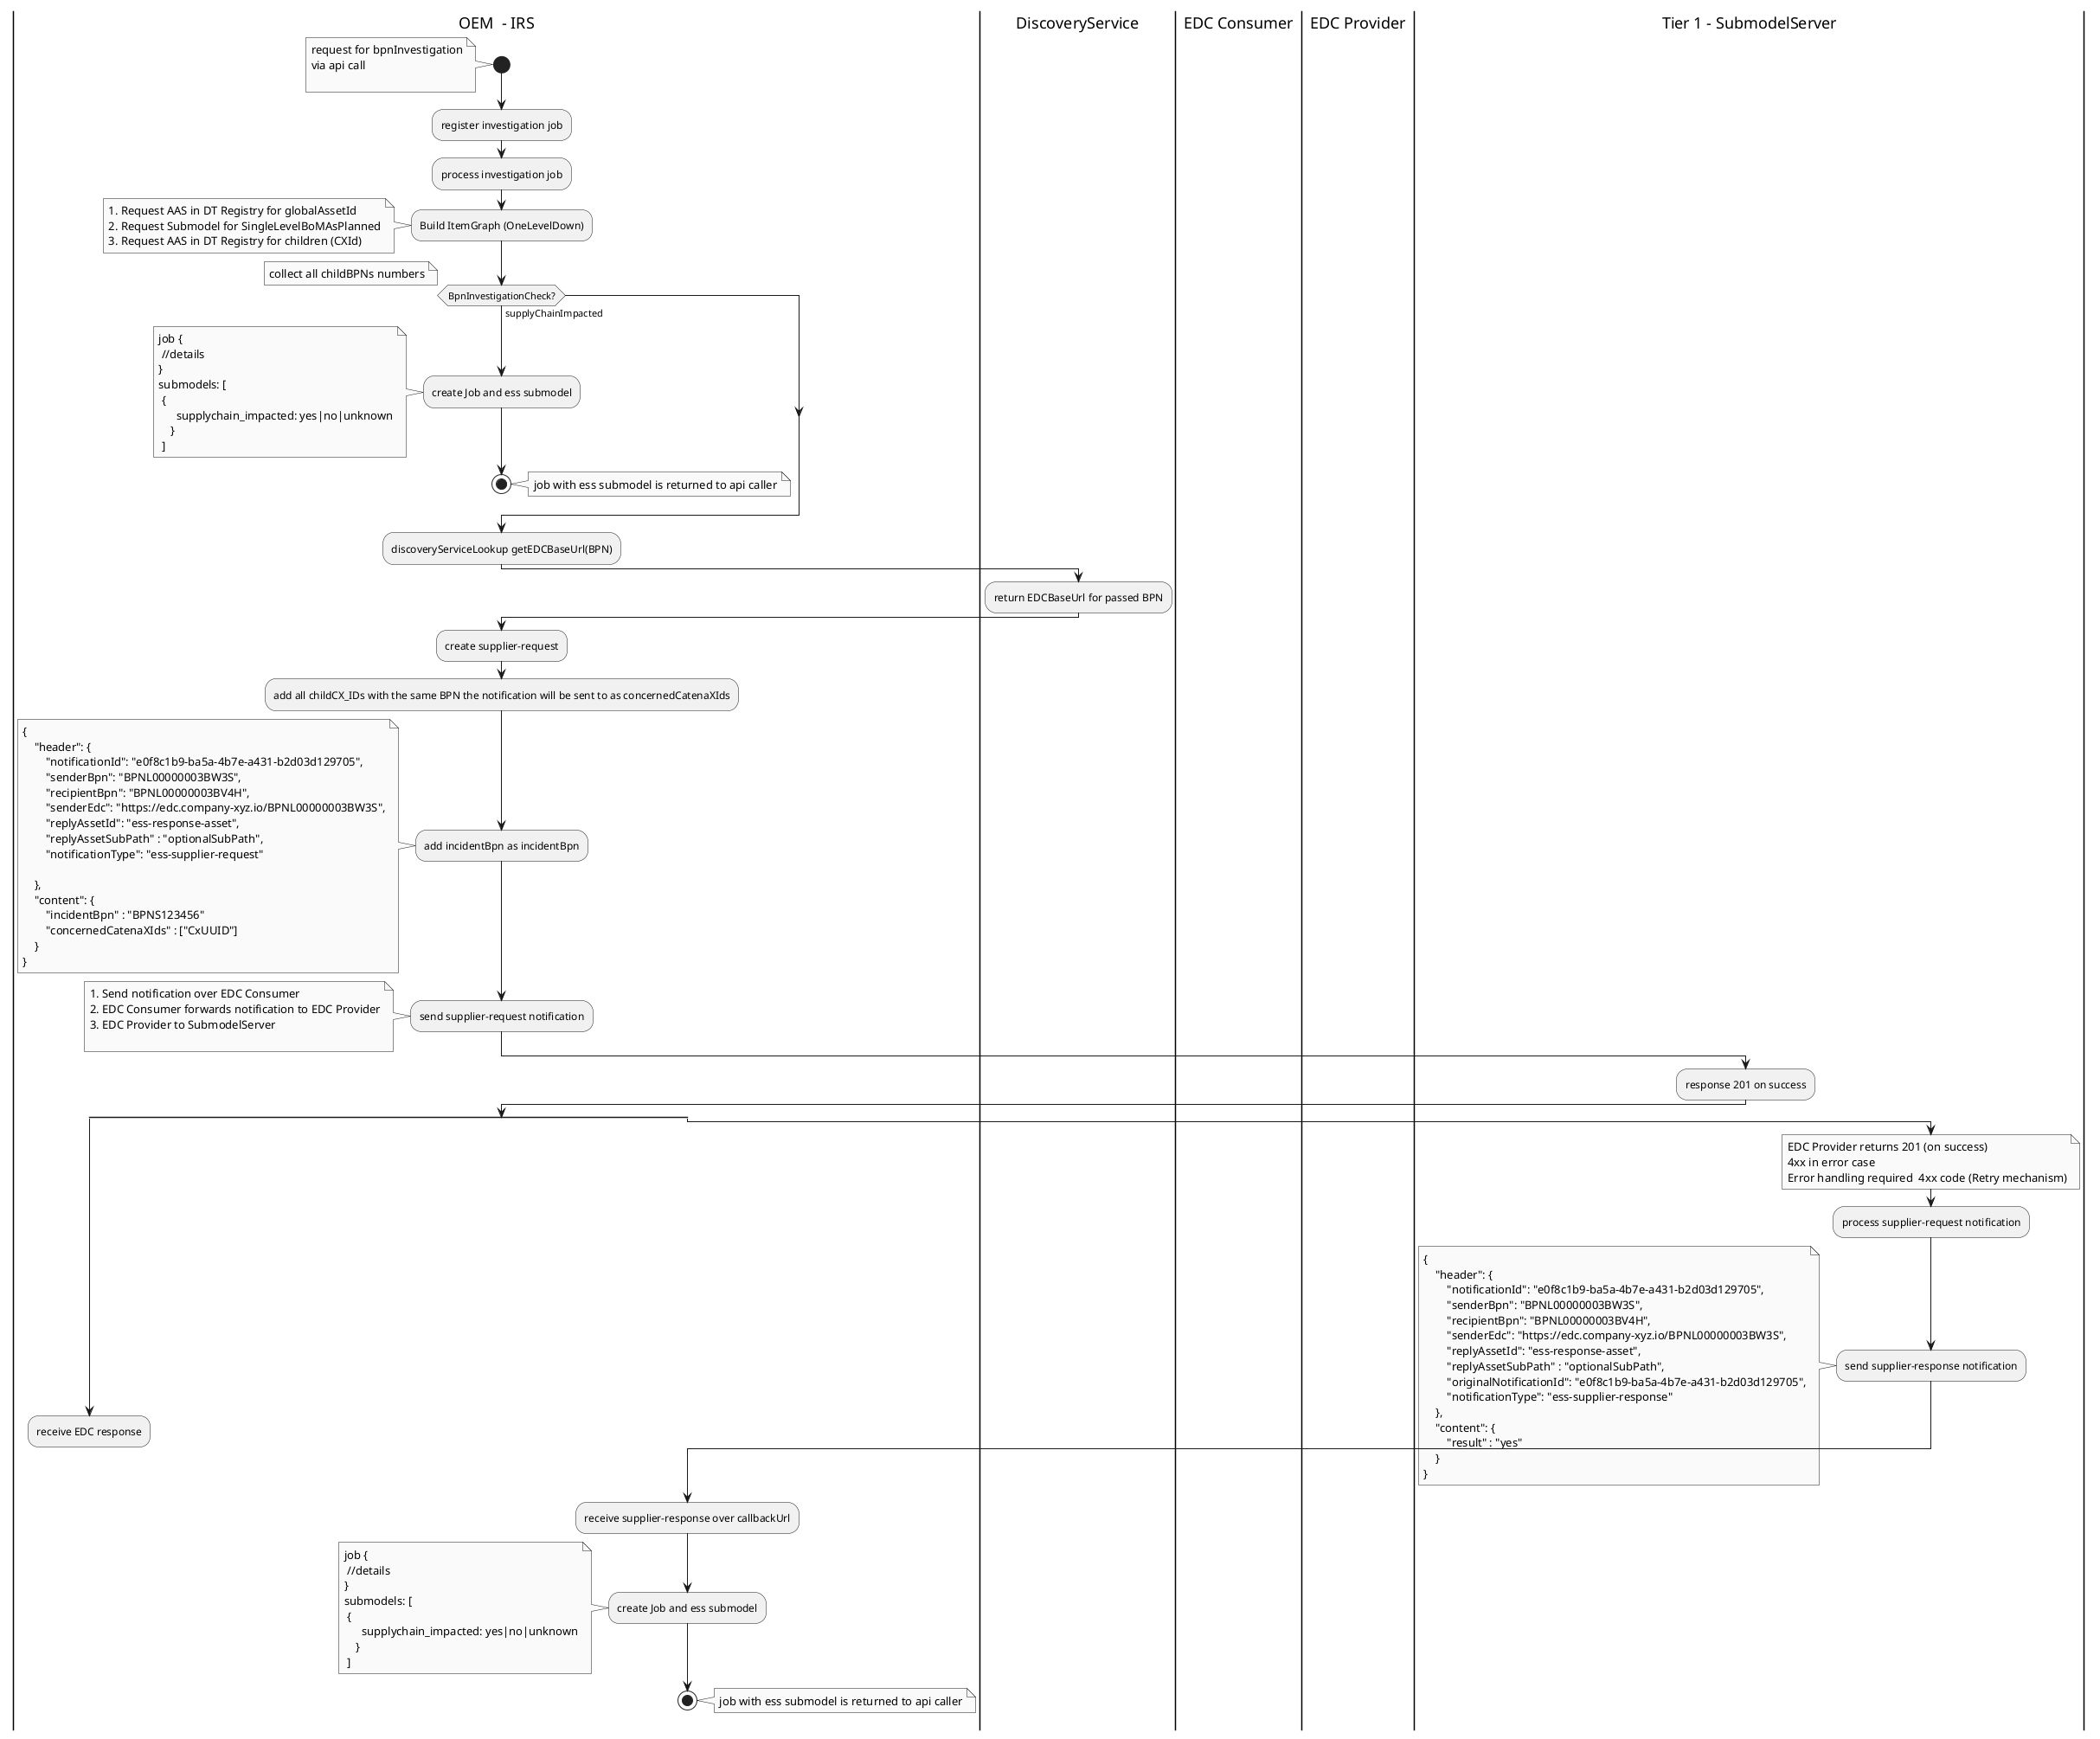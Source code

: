 @startuml
skinparam monochrome true
skinparam shadowing false

| OEM  - IRS |
start
note left
    request for bpnInvestigation
    via api call

end note
:register investigation job;
:process investigation job;
:Build ItemGraph (OneLevelDown);
note left
    1. Request AAS in DT Registry for globalAssetId
    2. Request Submodel for SingleLevelBoMAsPlanned
    3. Request AAS in DT Registry for children (CXId)
end note

    if (BpnInvestigationCheck?) then (supplyChainImpacted)
    note right
        collect all childBPNs numbers
    end note
    :create Job and ess submodel;
    note left
        job {
         //details
        }
        submodels: [
         {
              supplychain_impacted: yes|no|unknown
            }
         ]
    end note
    stop
    note right
         job with ess submodel is returned to api caller
    end note
    endif

    :discoveryServiceLookup getEDCBaseUrl(BPN);

    |DiscoveryService|
    :return EDCBaseUrl for passed BPN;

    | OEM  - IRS |
    :create supplier-request;
    :add all childCX_IDs with the same BPN the notification will be sent to as concernedCatenaXIds;
    :add incidentBpn as incidentBpn;
    note left
    {
        "header": {
            "notificationId": "e0f8c1b9-ba5a-4b7e-a431-b2d03d129705",
            "senderBpn": "BPNL00000003BW3S",
            "recipientBpn": "BPNL00000003BV4H",
            "senderEdc": "https://edc.company-xyz.io/BPNL00000003BW3S",
            "replyAssetId": "ess-response-asset",
            "replyAssetSubPath" : "optionalSubPath",
            "notificationType": "ess-supplier-request"

        },
        "content": {
            "incidentBpn" : "BPNS123456"
            "concernedCatenaXIds" : ["CxUUID"]
        }
    }
    end note

    :send supplier-request notification;
    note left
     1. Send notification over EDC Consumer
     2. EDC Consumer forwards notification to EDC Provider
     3. EDC Provider to SubmodelServer

    end note
    | EDC Consumer |

    | EDC Provider |

    | Tier 1 - SubmodelServer |

    :response 201 on success;
    split
    | OEM  - IRS |
    :receive EDC response;
    kill
    split again
    | Tier 1 - SubmodelServer |
    note left
        EDC Provider returns 201 (on success)
        4xx in error case
        Error handling required  4xx code (Retry mechanism)
    end note


    :process supplier-request notification;
    :send supplier-response notification;
    note left
        {
            "header": {
                "notificationId": "e0f8c1b9-ba5a-4b7e-a431-b2d03d129705",
                "senderBpn": "BPNL00000003BW3S",
                "recipientBpn": "BPNL00000003BV4H",
                "senderEdc": "https://edc.company-xyz.io/BPNL00000003BW3S",
                "replyAssetId": "ess-response-asset",
                "replyAssetSubPath" : "optionalSubPath",
                "originalNotificationId": "e0f8c1b9-ba5a-4b7e-a431-b2d03d129705",
                "notificationType": "ess-supplier-response"
            },
            "content": {
                "result" : "yes"
            }
        }
    end note

| OEM  - IRS |
:receive supplier-response over callbackUrl;
:create Job and ess submodel;
note left
    job {
     //details
    }
    submodels: [
     {
          supplychain_impacted: yes|no|unknown
        }
     ]
end note
stop
note right
    job with ess submodel is returned to api caller
end note
@enduml